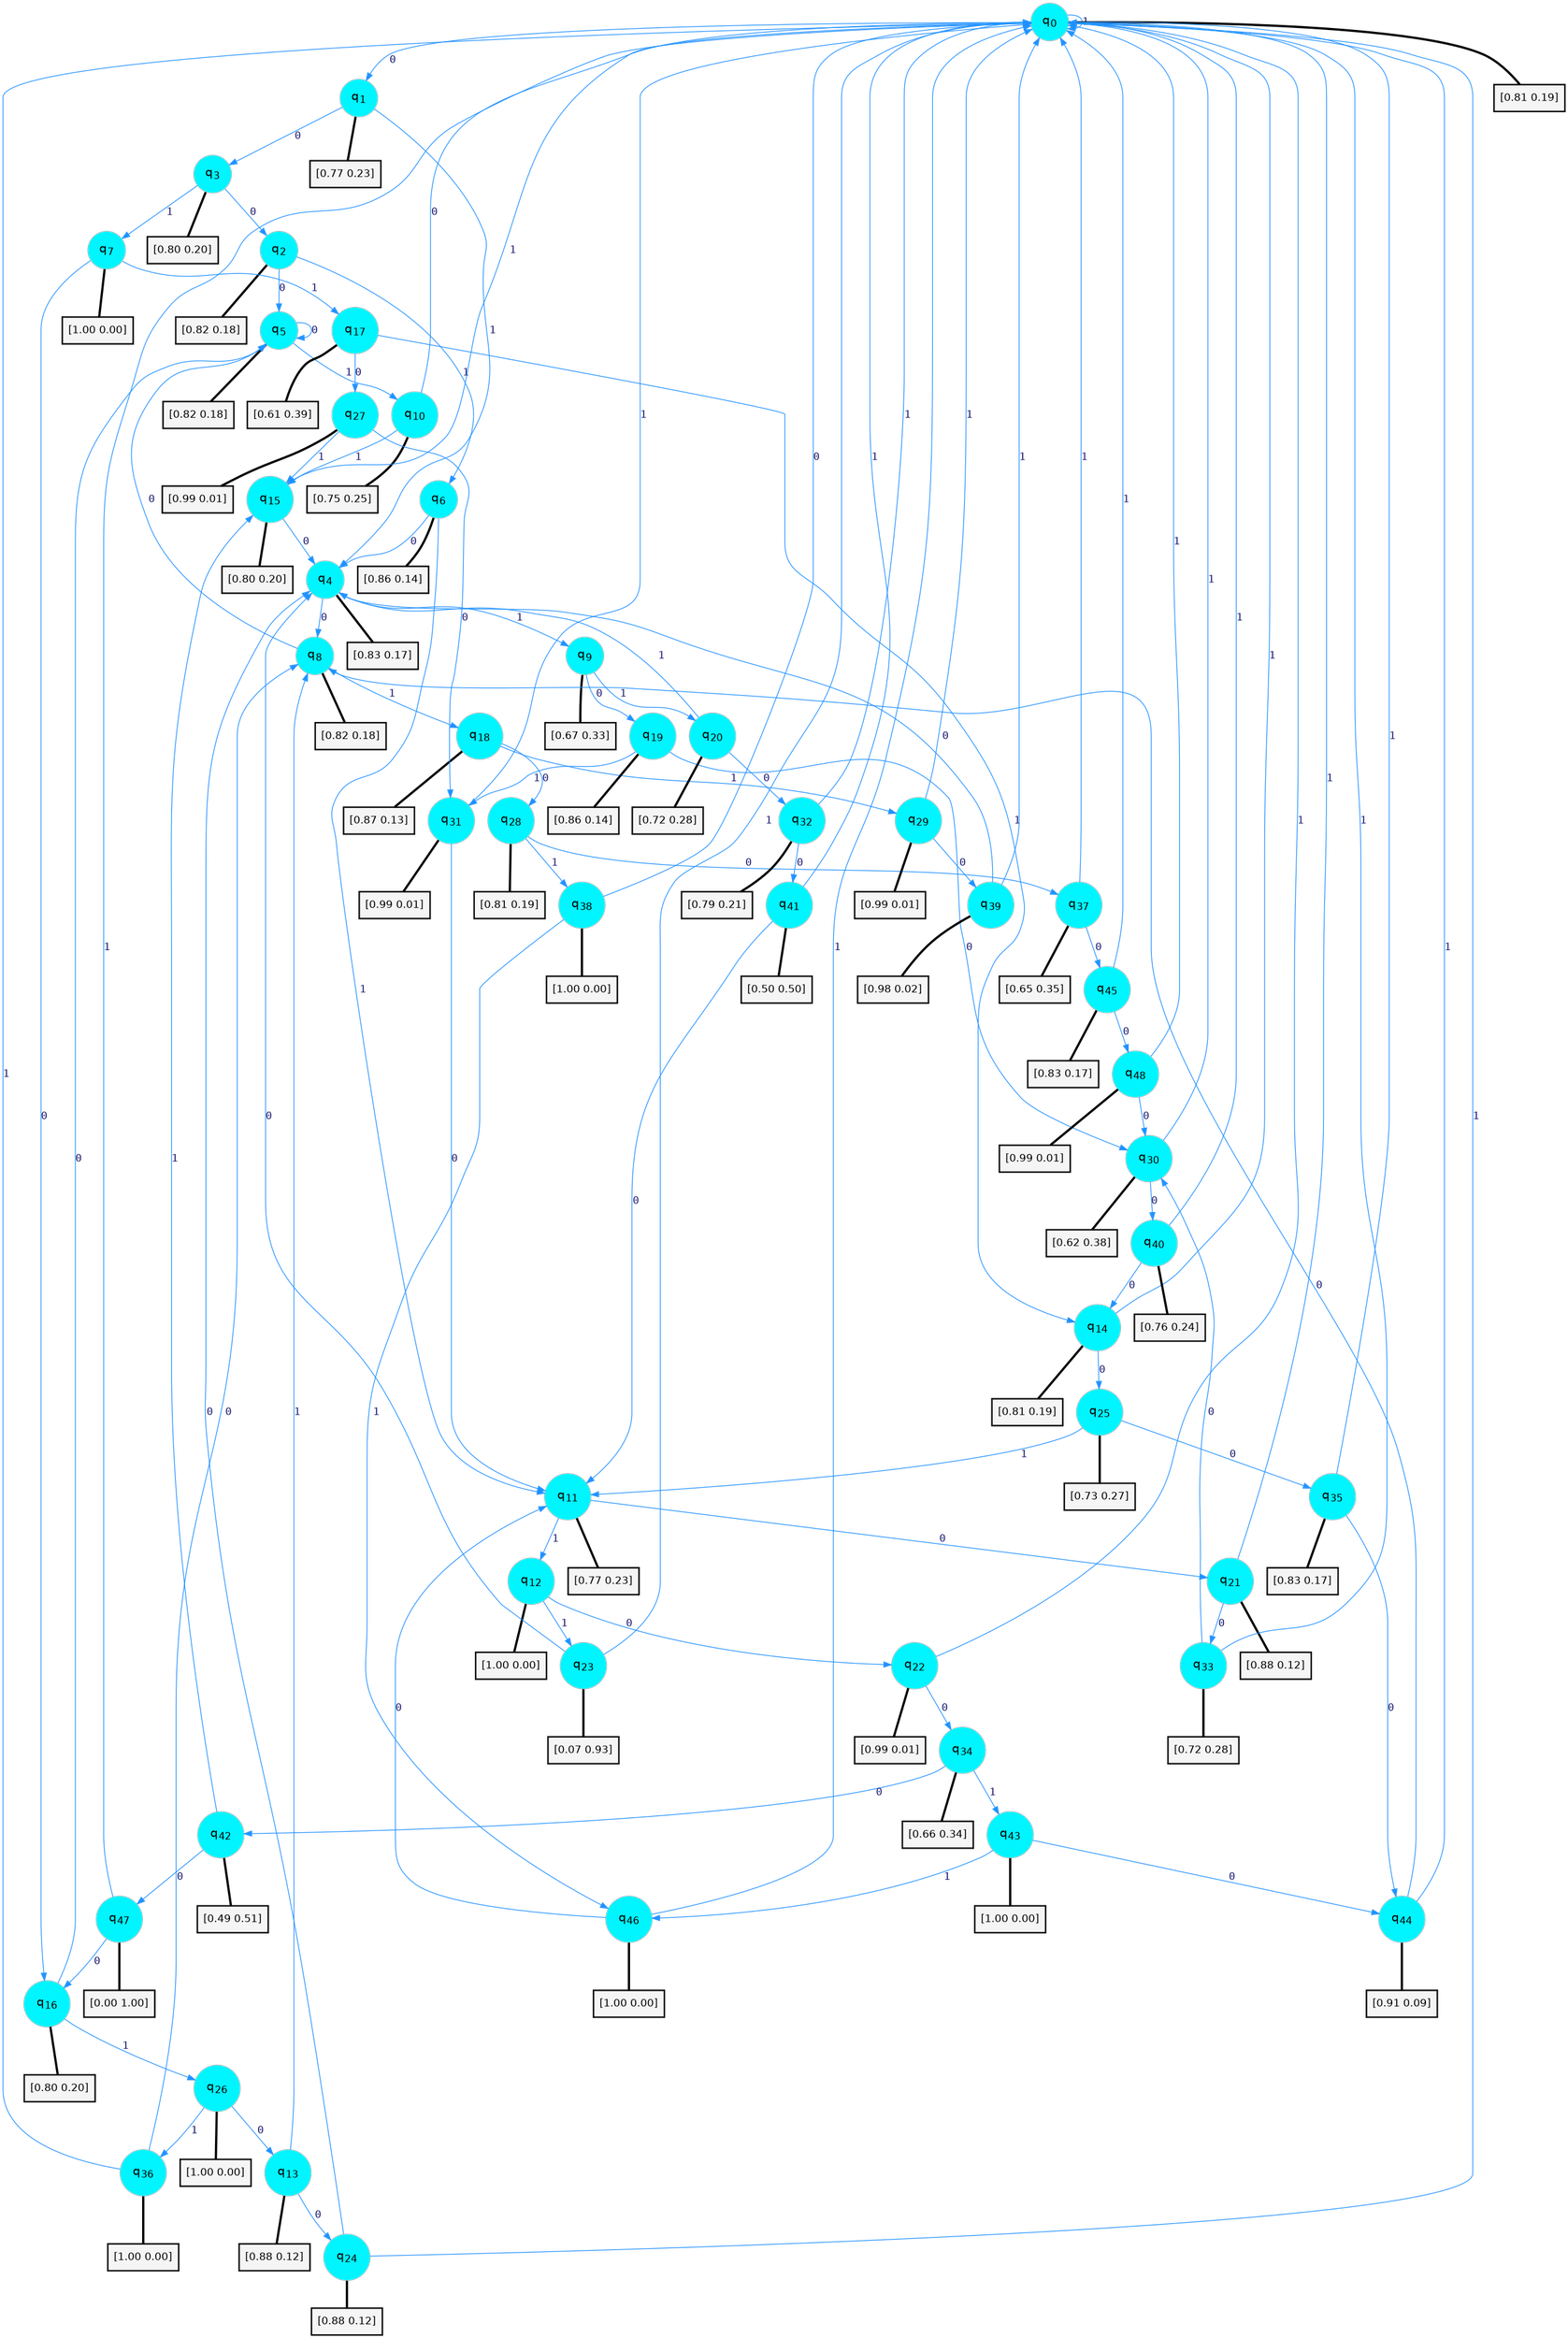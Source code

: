 digraph G {
graph [
bgcolor=transparent, dpi=300, rankdir=TD, size="40,25"];
node [
color=gray, fillcolor=turquoise1, fontcolor=black, fontname=Helvetica, fontsize=16, fontweight=bold, shape=circle, style=filled];
edge [
arrowsize=1, color=dodgerblue1, fontcolor=midnightblue, fontname=courier, fontweight=bold, penwidth=1, style=solid, weight=20];
0[label=<q<SUB>0</SUB>>];
1[label=<q<SUB>1</SUB>>];
2[label=<q<SUB>2</SUB>>];
3[label=<q<SUB>3</SUB>>];
4[label=<q<SUB>4</SUB>>];
5[label=<q<SUB>5</SUB>>];
6[label=<q<SUB>6</SUB>>];
7[label=<q<SUB>7</SUB>>];
8[label=<q<SUB>8</SUB>>];
9[label=<q<SUB>9</SUB>>];
10[label=<q<SUB>10</SUB>>];
11[label=<q<SUB>11</SUB>>];
12[label=<q<SUB>12</SUB>>];
13[label=<q<SUB>13</SUB>>];
14[label=<q<SUB>14</SUB>>];
15[label=<q<SUB>15</SUB>>];
16[label=<q<SUB>16</SUB>>];
17[label=<q<SUB>17</SUB>>];
18[label=<q<SUB>18</SUB>>];
19[label=<q<SUB>19</SUB>>];
20[label=<q<SUB>20</SUB>>];
21[label=<q<SUB>21</SUB>>];
22[label=<q<SUB>22</SUB>>];
23[label=<q<SUB>23</SUB>>];
24[label=<q<SUB>24</SUB>>];
25[label=<q<SUB>25</SUB>>];
26[label=<q<SUB>26</SUB>>];
27[label=<q<SUB>27</SUB>>];
28[label=<q<SUB>28</SUB>>];
29[label=<q<SUB>29</SUB>>];
30[label=<q<SUB>30</SUB>>];
31[label=<q<SUB>31</SUB>>];
32[label=<q<SUB>32</SUB>>];
33[label=<q<SUB>33</SUB>>];
34[label=<q<SUB>34</SUB>>];
35[label=<q<SUB>35</SUB>>];
36[label=<q<SUB>36</SUB>>];
37[label=<q<SUB>37</SUB>>];
38[label=<q<SUB>38</SUB>>];
39[label=<q<SUB>39</SUB>>];
40[label=<q<SUB>40</SUB>>];
41[label=<q<SUB>41</SUB>>];
42[label=<q<SUB>42</SUB>>];
43[label=<q<SUB>43</SUB>>];
44[label=<q<SUB>44</SUB>>];
45[label=<q<SUB>45</SUB>>];
46[label=<q<SUB>46</SUB>>];
47[label=<q<SUB>47</SUB>>];
48[label=<q<SUB>48</SUB>>];
49[label="[0.81 0.19]", shape=box,fontcolor=black, fontname=Helvetica, fontsize=14, penwidth=2, fillcolor=whitesmoke,color=black];
50[label="[0.77 0.23]", shape=box,fontcolor=black, fontname=Helvetica, fontsize=14, penwidth=2, fillcolor=whitesmoke,color=black];
51[label="[0.82 0.18]", shape=box,fontcolor=black, fontname=Helvetica, fontsize=14, penwidth=2, fillcolor=whitesmoke,color=black];
52[label="[0.80 0.20]", shape=box,fontcolor=black, fontname=Helvetica, fontsize=14, penwidth=2, fillcolor=whitesmoke,color=black];
53[label="[0.83 0.17]", shape=box,fontcolor=black, fontname=Helvetica, fontsize=14, penwidth=2, fillcolor=whitesmoke,color=black];
54[label="[0.82 0.18]", shape=box,fontcolor=black, fontname=Helvetica, fontsize=14, penwidth=2, fillcolor=whitesmoke,color=black];
55[label="[0.86 0.14]", shape=box,fontcolor=black, fontname=Helvetica, fontsize=14, penwidth=2, fillcolor=whitesmoke,color=black];
56[label="[1.00 0.00]", shape=box,fontcolor=black, fontname=Helvetica, fontsize=14, penwidth=2, fillcolor=whitesmoke,color=black];
57[label="[0.82 0.18]", shape=box,fontcolor=black, fontname=Helvetica, fontsize=14, penwidth=2, fillcolor=whitesmoke,color=black];
58[label="[0.67 0.33]", shape=box,fontcolor=black, fontname=Helvetica, fontsize=14, penwidth=2, fillcolor=whitesmoke,color=black];
59[label="[0.75 0.25]", shape=box,fontcolor=black, fontname=Helvetica, fontsize=14, penwidth=2, fillcolor=whitesmoke,color=black];
60[label="[0.77 0.23]", shape=box,fontcolor=black, fontname=Helvetica, fontsize=14, penwidth=2, fillcolor=whitesmoke,color=black];
61[label="[1.00 0.00]", shape=box,fontcolor=black, fontname=Helvetica, fontsize=14, penwidth=2, fillcolor=whitesmoke,color=black];
62[label="[0.88 0.12]", shape=box,fontcolor=black, fontname=Helvetica, fontsize=14, penwidth=2, fillcolor=whitesmoke,color=black];
63[label="[0.81 0.19]", shape=box,fontcolor=black, fontname=Helvetica, fontsize=14, penwidth=2, fillcolor=whitesmoke,color=black];
64[label="[0.80 0.20]", shape=box,fontcolor=black, fontname=Helvetica, fontsize=14, penwidth=2, fillcolor=whitesmoke,color=black];
65[label="[0.80 0.20]", shape=box,fontcolor=black, fontname=Helvetica, fontsize=14, penwidth=2, fillcolor=whitesmoke,color=black];
66[label="[0.61 0.39]", shape=box,fontcolor=black, fontname=Helvetica, fontsize=14, penwidth=2, fillcolor=whitesmoke,color=black];
67[label="[0.87 0.13]", shape=box,fontcolor=black, fontname=Helvetica, fontsize=14, penwidth=2, fillcolor=whitesmoke,color=black];
68[label="[0.86 0.14]", shape=box,fontcolor=black, fontname=Helvetica, fontsize=14, penwidth=2, fillcolor=whitesmoke,color=black];
69[label="[0.72 0.28]", shape=box,fontcolor=black, fontname=Helvetica, fontsize=14, penwidth=2, fillcolor=whitesmoke,color=black];
70[label="[0.88 0.12]", shape=box,fontcolor=black, fontname=Helvetica, fontsize=14, penwidth=2, fillcolor=whitesmoke,color=black];
71[label="[0.99 0.01]", shape=box,fontcolor=black, fontname=Helvetica, fontsize=14, penwidth=2, fillcolor=whitesmoke,color=black];
72[label="[0.07 0.93]", shape=box,fontcolor=black, fontname=Helvetica, fontsize=14, penwidth=2, fillcolor=whitesmoke,color=black];
73[label="[0.88 0.12]", shape=box,fontcolor=black, fontname=Helvetica, fontsize=14, penwidth=2, fillcolor=whitesmoke,color=black];
74[label="[0.73 0.27]", shape=box,fontcolor=black, fontname=Helvetica, fontsize=14, penwidth=2, fillcolor=whitesmoke,color=black];
75[label="[1.00 0.00]", shape=box,fontcolor=black, fontname=Helvetica, fontsize=14, penwidth=2, fillcolor=whitesmoke,color=black];
76[label="[0.99 0.01]", shape=box,fontcolor=black, fontname=Helvetica, fontsize=14, penwidth=2, fillcolor=whitesmoke,color=black];
77[label="[0.81 0.19]", shape=box,fontcolor=black, fontname=Helvetica, fontsize=14, penwidth=2, fillcolor=whitesmoke,color=black];
78[label="[0.99 0.01]", shape=box,fontcolor=black, fontname=Helvetica, fontsize=14, penwidth=2, fillcolor=whitesmoke,color=black];
79[label="[0.62 0.38]", shape=box,fontcolor=black, fontname=Helvetica, fontsize=14, penwidth=2, fillcolor=whitesmoke,color=black];
80[label="[0.99 0.01]", shape=box,fontcolor=black, fontname=Helvetica, fontsize=14, penwidth=2, fillcolor=whitesmoke,color=black];
81[label="[0.79 0.21]", shape=box,fontcolor=black, fontname=Helvetica, fontsize=14, penwidth=2, fillcolor=whitesmoke,color=black];
82[label="[0.72 0.28]", shape=box,fontcolor=black, fontname=Helvetica, fontsize=14, penwidth=2, fillcolor=whitesmoke,color=black];
83[label="[0.66 0.34]", shape=box,fontcolor=black, fontname=Helvetica, fontsize=14, penwidth=2, fillcolor=whitesmoke,color=black];
84[label="[0.83 0.17]", shape=box,fontcolor=black, fontname=Helvetica, fontsize=14, penwidth=2, fillcolor=whitesmoke,color=black];
85[label="[1.00 0.00]", shape=box,fontcolor=black, fontname=Helvetica, fontsize=14, penwidth=2, fillcolor=whitesmoke,color=black];
86[label="[0.65 0.35]", shape=box,fontcolor=black, fontname=Helvetica, fontsize=14, penwidth=2, fillcolor=whitesmoke,color=black];
87[label="[1.00 0.00]", shape=box,fontcolor=black, fontname=Helvetica, fontsize=14, penwidth=2, fillcolor=whitesmoke,color=black];
88[label="[0.98 0.02]", shape=box,fontcolor=black, fontname=Helvetica, fontsize=14, penwidth=2, fillcolor=whitesmoke,color=black];
89[label="[0.76 0.24]", shape=box,fontcolor=black, fontname=Helvetica, fontsize=14, penwidth=2, fillcolor=whitesmoke,color=black];
90[label="[0.50 0.50]", shape=box,fontcolor=black, fontname=Helvetica, fontsize=14, penwidth=2, fillcolor=whitesmoke,color=black];
91[label="[0.49 0.51]", shape=box,fontcolor=black, fontname=Helvetica, fontsize=14, penwidth=2, fillcolor=whitesmoke,color=black];
92[label="[1.00 0.00]", shape=box,fontcolor=black, fontname=Helvetica, fontsize=14, penwidth=2, fillcolor=whitesmoke,color=black];
93[label="[0.91 0.09]", shape=box,fontcolor=black, fontname=Helvetica, fontsize=14, penwidth=2, fillcolor=whitesmoke,color=black];
94[label="[0.83 0.17]", shape=box,fontcolor=black, fontname=Helvetica, fontsize=14, penwidth=2, fillcolor=whitesmoke,color=black];
95[label="[1.00 0.00]", shape=box,fontcolor=black, fontname=Helvetica, fontsize=14, penwidth=2, fillcolor=whitesmoke,color=black];
96[label="[0.00 1.00]", shape=box,fontcolor=black, fontname=Helvetica, fontsize=14, penwidth=2, fillcolor=whitesmoke,color=black];
97[label="[0.99 0.01]", shape=box,fontcolor=black, fontname=Helvetica, fontsize=14, penwidth=2, fillcolor=whitesmoke,color=black];
0->1 [label=0];
0->0 [label=1];
0->49 [arrowhead=none, penwidth=3,color=black];
1->3 [label=0];
1->4 [label=1];
1->50 [arrowhead=none, penwidth=3,color=black];
2->5 [label=0];
2->6 [label=1];
2->51 [arrowhead=none, penwidth=3,color=black];
3->2 [label=0];
3->7 [label=1];
3->52 [arrowhead=none, penwidth=3,color=black];
4->8 [label=0];
4->9 [label=1];
4->53 [arrowhead=none, penwidth=3,color=black];
5->5 [label=0];
5->10 [label=1];
5->54 [arrowhead=none, penwidth=3,color=black];
6->4 [label=0];
6->11 [label=1];
6->55 [arrowhead=none, penwidth=3,color=black];
7->16 [label=0];
7->17 [label=1];
7->56 [arrowhead=none, penwidth=3,color=black];
8->5 [label=0];
8->18 [label=1];
8->57 [arrowhead=none, penwidth=3,color=black];
9->19 [label=0];
9->20 [label=1];
9->58 [arrowhead=none, penwidth=3,color=black];
10->0 [label=0];
10->15 [label=1];
10->59 [arrowhead=none, penwidth=3,color=black];
11->21 [label=0];
11->12 [label=1];
11->60 [arrowhead=none, penwidth=3,color=black];
12->22 [label=0];
12->23 [label=1];
12->61 [arrowhead=none, penwidth=3,color=black];
13->24 [label=0];
13->8 [label=1];
13->62 [arrowhead=none, penwidth=3,color=black];
14->25 [label=0];
14->0 [label=1];
14->63 [arrowhead=none, penwidth=3,color=black];
15->4 [label=0];
15->0 [label=1];
15->64 [arrowhead=none, penwidth=3,color=black];
16->5 [label=0];
16->26 [label=1];
16->65 [arrowhead=none, penwidth=3,color=black];
17->27 [label=0];
17->14 [label=1];
17->66 [arrowhead=none, penwidth=3,color=black];
18->28 [label=0];
18->29 [label=1];
18->67 [arrowhead=none, penwidth=3,color=black];
19->30 [label=0];
19->31 [label=1];
19->68 [arrowhead=none, penwidth=3,color=black];
20->32 [label=0];
20->4 [label=1];
20->69 [arrowhead=none, penwidth=3,color=black];
21->33 [label=0];
21->0 [label=1];
21->70 [arrowhead=none, penwidth=3,color=black];
22->34 [label=0];
22->0 [label=1];
22->71 [arrowhead=none, penwidth=3,color=black];
23->4 [label=0];
23->0 [label=1];
23->72 [arrowhead=none, penwidth=3,color=black];
24->4 [label=0];
24->0 [label=1];
24->73 [arrowhead=none, penwidth=3,color=black];
25->35 [label=0];
25->11 [label=1];
25->74 [arrowhead=none, penwidth=3,color=black];
26->13 [label=0];
26->36 [label=1];
26->75 [arrowhead=none, penwidth=3,color=black];
27->31 [label=0];
27->15 [label=1];
27->76 [arrowhead=none, penwidth=3,color=black];
28->37 [label=0];
28->38 [label=1];
28->77 [arrowhead=none, penwidth=3,color=black];
29->39 [label=0];
29->0 [label=1];
29->78 [arrowhead=none, penwidth=3,color=black];
30->40 [label=0];
30->0 [label=1];
30->79 [arrowhead=none, penwidth=3,color=black];
31->11 [label=0];
31->0 [label=1];
31->80 [arrowhead=none, penwidth=3,color=black];
32->41 [label=0];
32->0 [label=1];
32->81 [arrowhead=none, penwidth=3,color=black];
33->30 [label=0];
33->0 [label=1];
33->82 [arrowhead=none, penwidth=3,color=black];
34->42 [label=0];
34->43 [label=1];
34->83 [arrowhead=none, penwidth=3,color=black];
35->44 [label=0];
35->0 [label=1];
35->84 [arrowhead=none, penwidth=3,color=black];
36->8 [label=0];
36->0 [label=1];
36->85 [arrowhead=none, penwidth=3,color=black];
37->45 [label=0];
37->0 [label=1];
37->86 [arrowhead=none, penwidth=3,color=black];
38->0 [label=0];
38->46 [label=1];
38->87 [arrowhead=none, penwidth=3,color=black];
39->4 [label=0];
39->0 [label=1];
39->88 [arrowhead=none, penwidth=3,color=black];
40->14 [label=0];
40->0 [label=1];
40->89 [arrowhead=none, penwidth=3,color=black];
41->11 [label=0];
41->0 [label=1];
41->90 [arrowhead=none, penwidth=3,color=black];
42->47 [label=0];
42->15 [label=1];
42->91 [arrowhead=none, penwidth=3,color=black];
43->44 [label=0];
43->46 [label=1];
43->92 [arrowhead=none, penwidth=3,color=black];
44->8 [label=0];
44->0 [label=1];
44->93 [arrowhead=none, penwidth=3,color=black];
45->48 [label=0];
45->0 [label=1];
45->94 [arrowhead=none, penwidth=3,color=black];
46->11 [label=0];
46->0 [label=1];
46->95 [arrowhead=none, penwidth=3,color=black];
47->16 [label=0];
47->0 [label=1];
47->96 [arrowhead=none, penwidth=3,color=black];
48->30 [label=0];
48->0 [label=1];
48->97 [arrowhead=none, penwidth=3,color=black];
}

